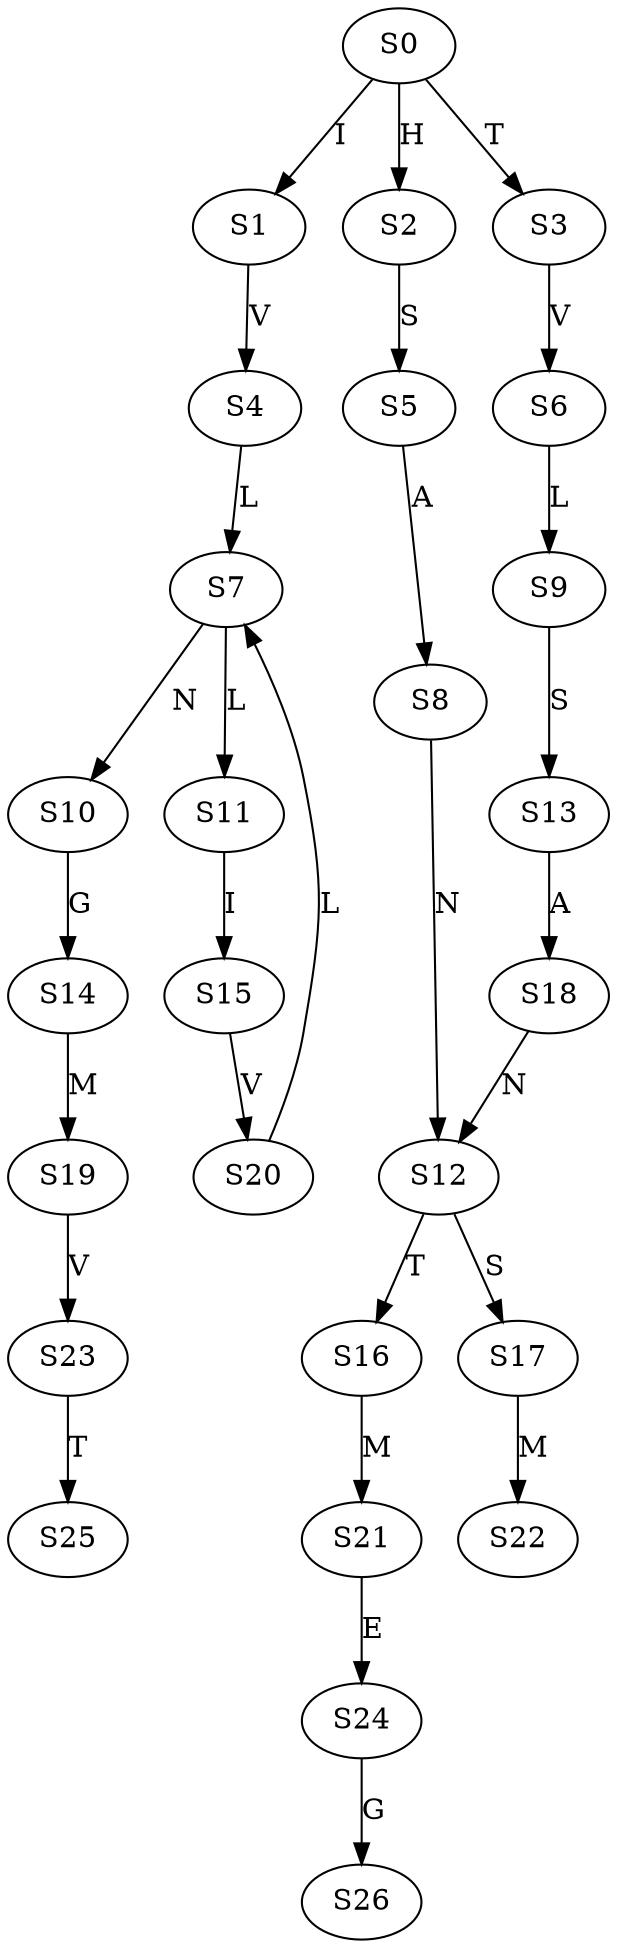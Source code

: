 strict digraph  {
	S0 -> S1 [ label = I ];
	S0 -> S2 [ label = H ];
	S0 -> S3 [ label = T ];
	S1 -> S4 [ label = V ];
	S2 -> S5 [ label = S ];
	S3 -> S6 [ label = V ];
	S4 -> S7 [ label = L ];
	S5 -> S8 [ label = A ];
	S6 -> S9 [ label = L ];
	S7 -> S10 [ label = N ];
	S7 -> S11 [ label = L ];
	S8 -> S12 [ label = N ];
	S9 -> S13 [ label = S ];
	S10 -> S14 [ label = G ];
	S11 -> S15 [ label = I ];
	S12 -> S16 [ label = T ];
	S12 -> S17 [ label = S ];
	S13 -> S18 [ label = A ];
	S14 -> S19 [ label = M ];
	S15 -> S20 [ label = V ];
	S16 -> S21 [ label = M ];
	S17 -> S22 [ label = M ];
	S18 -> S12 [ label = N ];
	S19 -> S23 [ label = V ];
	S20 -> S7 [ label = L ];
	S21 -> S24 [ label = E ];
	S23 -> S25 [ label = T ];
	S24 -> S26 [ label = G ];
}
